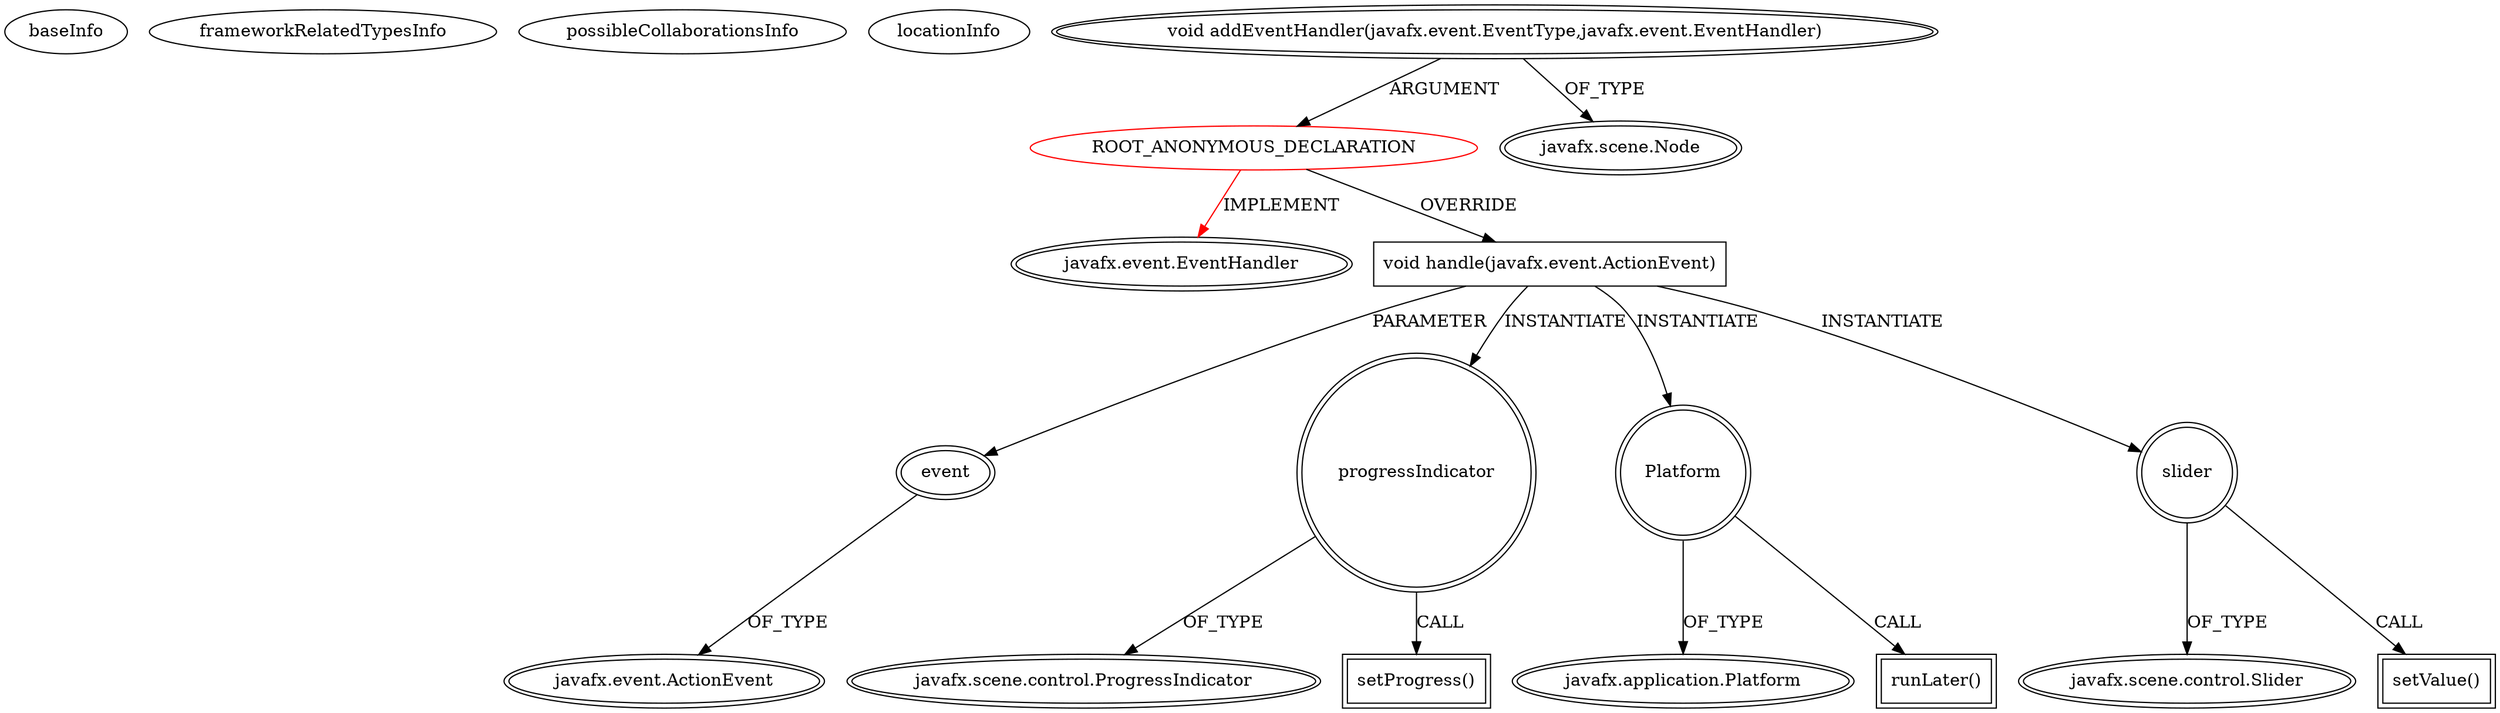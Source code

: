 digraph {
baseInfo[graphId=4743,category="extension_graph",isAnonymous=true,possibleRelation=false]
frameworkRelatedTypesInfo[0="javafx.event.EventHandler"]
possibleCollaborationsInfo[]
locationInfo[projectName="wayne07-gui-workshop",filePath="/wayne07-gui-workshop/gui-workshop-master/chronos-command/src/main/java/de/idos/progress/ProgressGui.java",contextSignature="void listenToButtonPress(javafx.scene.control.Button,main.java.de.idos.progress.ProgressGui.UpdateProgressTask,javafx.scene.control.ProgressIndicator,javafx.scene.control.Slider)",graphId="4743"]
0[label="ROOT_ANONYMOUS_DECLARATION",vertexType="ROOT_ANONYMOUS_DECLARATION",isFrameworkType=false,color=red]
1[label="javafx.event.EventHandler",vertexType="FRAMEWORK_INTERFACE_TYPE",isFrameworkType=true,peripheries=2]
2[label="void addEventHandler(javafx.event.EventType,javafx.event.EventHandler)",vertexType="OUTSIDE_CALL",isFrameworkType=true,peripheries=2]
3[label="javafx.scene.Node",vertexType="FRAMEWORK_CLASS_TYPE",isFrameworkType=true,peripheries=2]
4[label="void handle(javafx.event.ActionEvent)",vertexType="OVERRIDING_METHOD_DECLARATION",isFrameworkType=false,shape=box]
5[label="event",vertexType="PARAMETER_DECLARATION",isFrameworkType=true,peripheries=2]
6[label="javafx.event.ActionEvent",vertexType="FRAMEWORK_CLASS_TYPE",isFrameworkType=true,peripheries=2]
7[label="progressIndicator",vertexType="VARIABLE_EXPRESION",isFrameworkType=true,peripheries=2,shape=circle]
9[label="javafx.scene.control.ProgressIndicator",vertexType="FRAMEWORK_CLASS_TYPE",isFrameworkType=true,peripheries=2]
8[label="setProgress()",vertexType="INSIDE_CALL",isFrameworkType=true,peripheries=2,shape=box]
10[label="Platform",vertexType="VARIABLE_EXPRESION",isFrameworkType=true,peripheries=2,shape=circle]
12[label="javafx.application.Platform",vertexType="FRAMEWORK_CLASS_TYPE",isFrameworkType=true,peripheries=2]
11[label="runLater()",vertexType="INSIDE_CALL",isFrameworkType=true,peripheries=2,shape=box]
13[label="slider",vertexType="VARIABLE_EXPRESION",isFrameworkType=true,peripheries=2,shape=circle]
15[label="javafx.scene.control.Slider",vertexType="FRAMEWORK_CLASS_TYPE",isFrameworkType=true,peripheries=2]
14[label="setValue()",vertexType="INSIDE_CALL",isFrameworkType=true,peripheries=2,shape=box]
0->1[label="IMPLEMENT",color=red]
2->0[label="ARGUMENT"]
2->3[label="OF_TYPE"]
0->4[label="OVERRIDE"]
5->6[label="OF_TYPE"]
4->5[label="PARAMETER"]
4->7[label="INSTANTIATE"]
7->9[label="OF_TYPE"]
7->8[label="CALL"]
4->10[label="INSTANTIATE"]
10->12[label="OF_TYPE"]
10->11[label="CALL"]
4->13[label="INSTANTIATE"]
13->15[label="OF_TYPE"]
13->14[label="CALL"]
}
